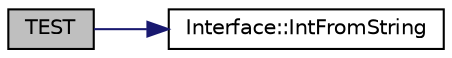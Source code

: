 digraph "TEST"
{
  edge [fontname="Helvetica",fontsize="10",labelfontname="Helvetica",labelfontsize="10"];
  node [fontname="Helvetica",fontsize="10",shape=record];
  rankdir="LR";
  Node91 [label="TEST",height=0.2,width=0.4,color="black", fillcolor="grey75", style="filled", fontcolor="black"];
  Node91 -> Node92 [color="midnightblue",fontsize="10",style="solid",fontname="Helvetica"];
  Node92 [label="Interface::IntFromString",height=0.2,width=0.4,color="black", fillcolor="white", style="filled",URL="$de/d95/class_interface.html#ab34c8a5fd2236a6b009f86a4e5851b61"];
}
